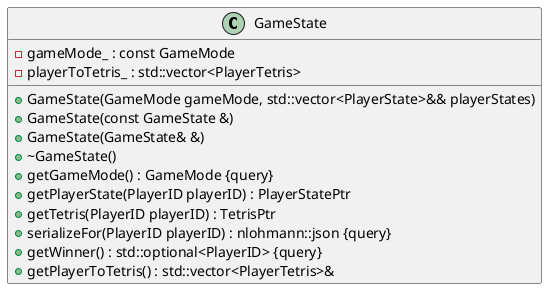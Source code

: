 @startuml GameStateClass





/' Objects '/

class GameState {
	+GameState(GameMode gameMode, std::vector<PlayerState>&& playerStates)
	+GameState(const GameState &)
	+GameState(GameState& &)
	+~GameState()
	+getGameMode() : GameMode {query}
	+getPlayerState(PlayerID playerID) : PlayerStatePtr
	+getTetris(PlayerID playerID) : TetrisPtr
	-gameMode_ : const GameMode
	+serializeFor(PlayerID playerID) : nlohmann::json {query}
	+getWinner() : std::optional<PlayerID> {query}
	-playerToTetris_ : std::vector<PlayerTetris>
	+getPlayerToTetris() : std::vector<PlayerTetris>&
}


/' Inheritance relationships '/




/' Aggregation relationships '/





/' Nested objects '/



@enduml
